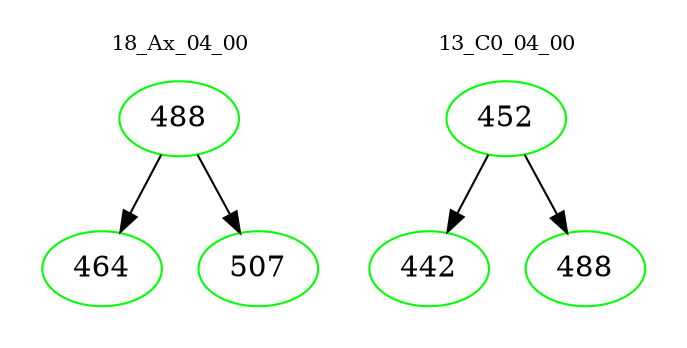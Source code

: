 digraph{
subgraph cluster_0 {
color = white
label = "18_Ax_04_00";
fontsize=10;
T0_488 [label="488", color="green"]
T0_488 -> T0_464 [color="black"]
T0_464 [label="464", color="green"]
T0_488 -> T0_507 [color="black"]
T0_507 [label="507", color="green"]
}
subgraph cluster_1 {
color = white
label = "13_C0_04_00";
fontsize=10;
T1_452 [label="452", color="green"]
T1_452 -> T1_442 [color="black"]
T1_442 [label="442", color="green"]
T1_452 -> T1_488 [color="black"]
T1_488 [label="488", color="green"]
}
}
